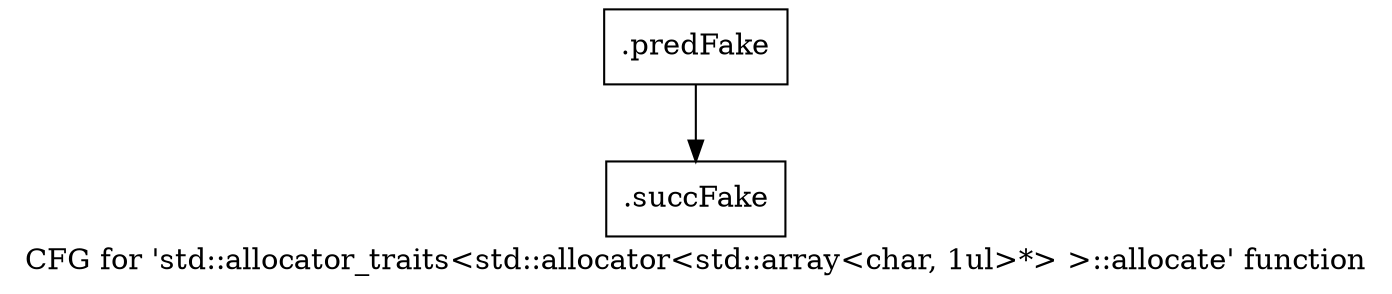 digraph "CFG for 'std::allocator_traits\<std::allocator\<std::array\<char, 1ul\>*\> \>::allocate' function" {
	label="CFG for 'std::allocator_traits\<std::allocator\<std::array\<char, 1ul\>*\> \>::allocate' function";

	Node0x5210860 [shape=record,filename="",linenumber="",label="{.predFake}"];
	Node0x5210860 -> Node0x52cffe0[ callList="" memoryops="" filename="/home/akhilkushe/Xilinx/Vitis_HLS/2021.2/tps/lnx64/gcc-6.2.0/lib/gcc/x86_64-pc-linux-gnu/6.2.0/../../../../include/c++/6.2.0/bits/alloc_traits.h" execusionnum="1"];
	Node0x52cffe0 [shape=record,filename="/home/akhilkushe/Xilinx/Vitis_HLS/2021.2/tps/lnx64/gcc-6.2.0/lib/gcc/x86_64-pc-linux-gnu/6.2.0/../../../../include/c++/6.2.0/bits/alloc_traits.h",linenumber="416",label="{.succFake}"];
}
